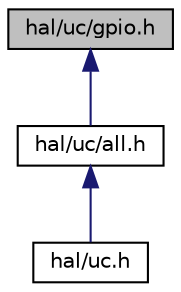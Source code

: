 digraph "hal/uc/gpio.h"
{
 // INTERACTIVE_SVG=YES
 // LATEX_PDF_SIZE
  bgcolor="transparent";
  edge [fontname="Helvetica",fontsize="10",labelfontname="Helvetica",labelfontsize="10"];
  node [fontname="Helvetica",fontsize="10",shape=record];
  Node1 [label="hal/uc/gpio.h",height=0.2,width=0.4,color="black", fillcolor="grey75", style="filled", fontcolor="black",tooltip="HAL for uC GPIOs."];
  Node1 -> Node2 [dir="back",color="midnightblue",fontsize="10",style="solid",fontname="Helvetica"];
  Node2 [label="hal/uc/all.h",height=0.2,width=0.4,color="black",URL="$uc_2all_8h_source.html",tooltip=" "];
  Node2 -> Node3 [dir="back",color="midnightblue",fontsize="10",style="solid",fontname="Helvetica"];
  Node3 [label="hal/uc.h",height=0.2,width=0.4,color="black",URL="$uc_8h_source.html",tooltip=" "];
}

